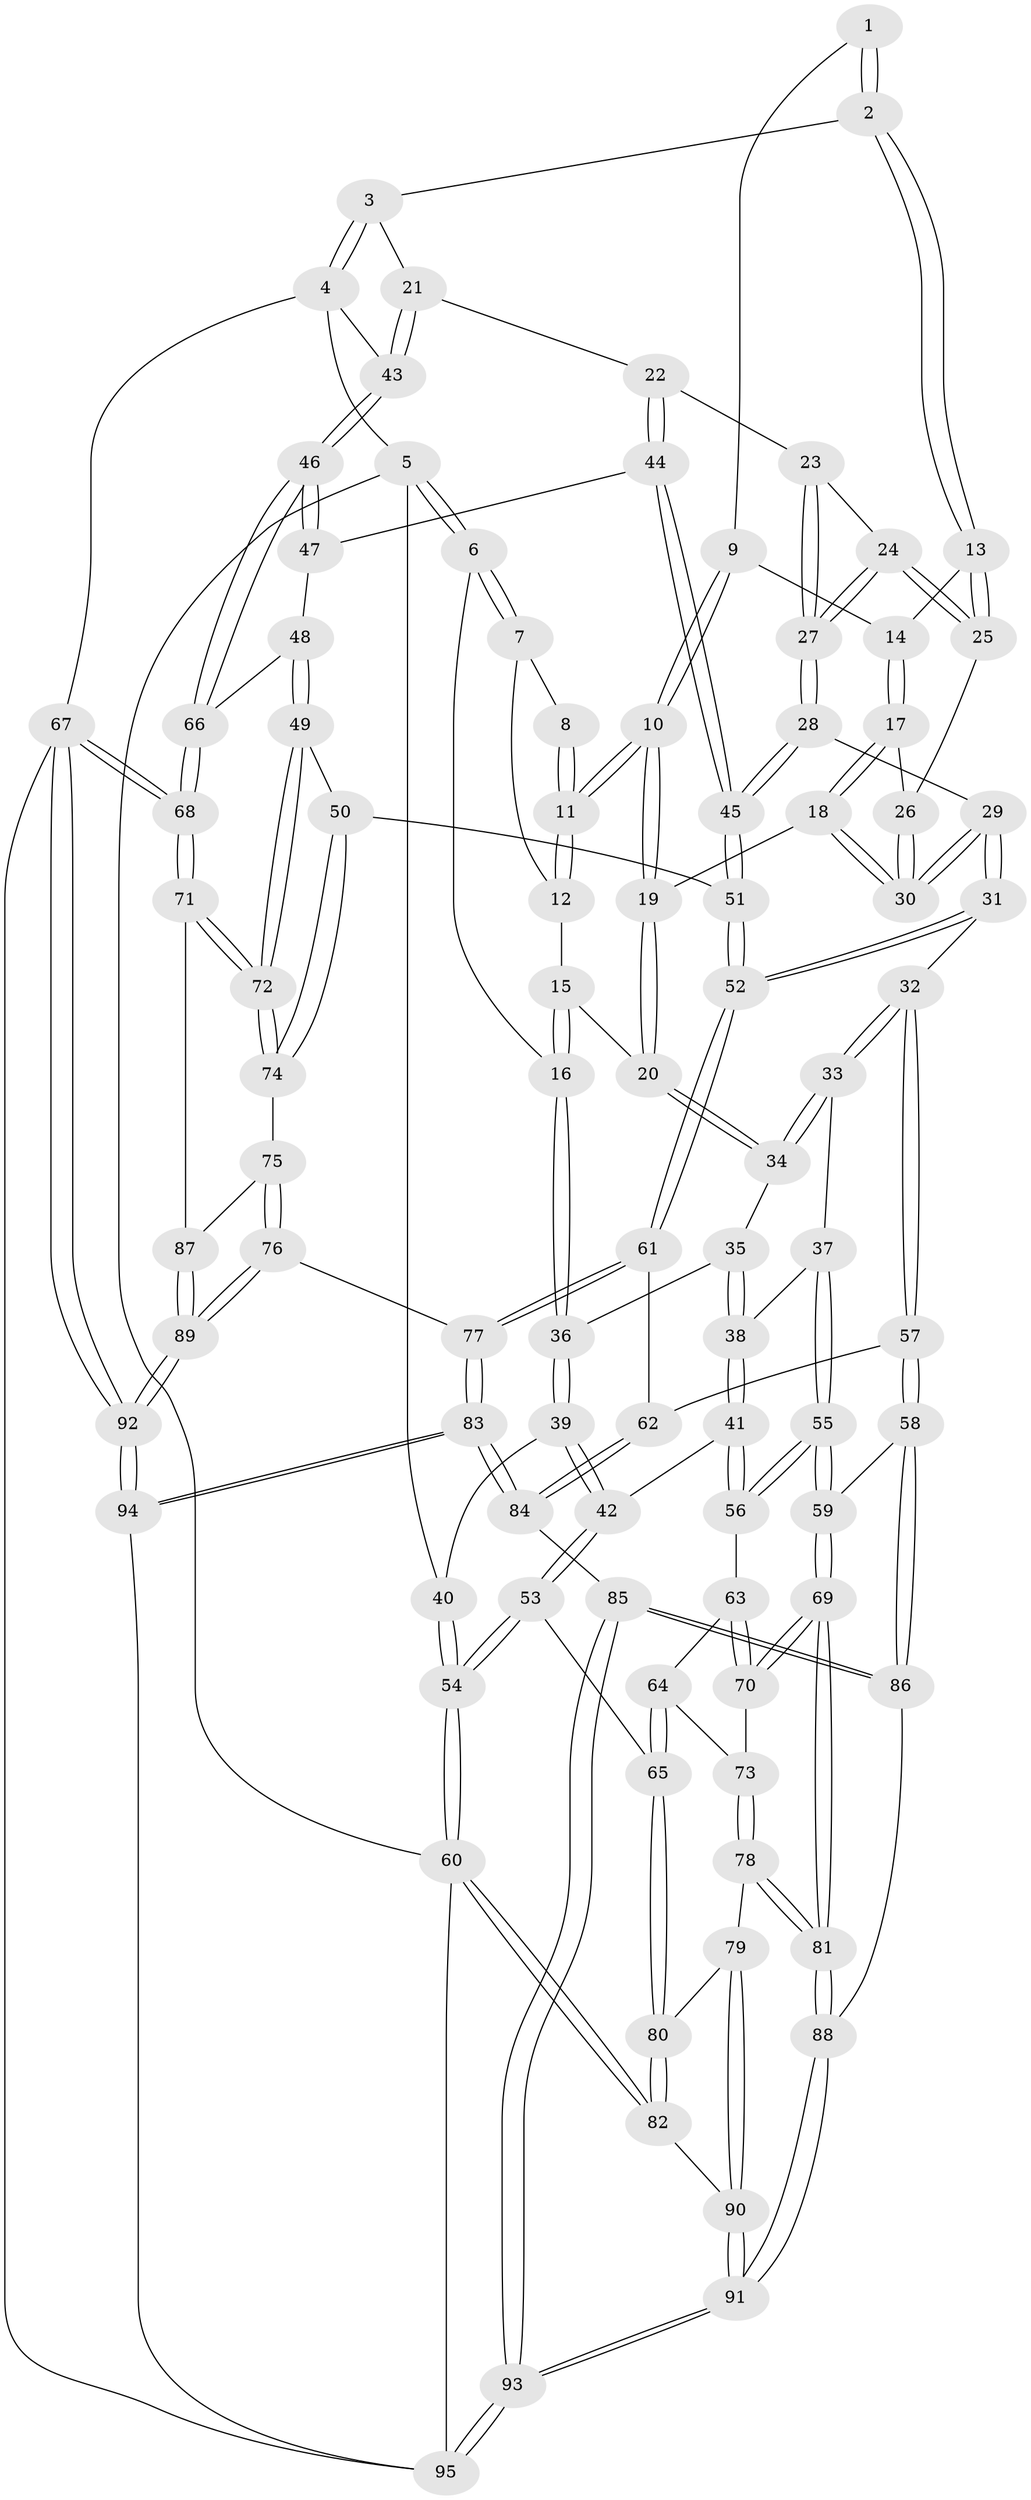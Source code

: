 // Generated by graph-tools (version 1.1) at 2025/51/03/09/25 03:51:04]
// undirected, 95 vertices, 234 edges
graph export_dot {
graph [start="1"]
  node [color=gray90,style=filled];
  1 [pos="+0.454016473350144+0"];
  2 [pos="+0.7138466750080463+0"];
  3 [pos="+0.7492086737283454+0"];
  4 [pos="+1+0"];
  5 [pos="+0+0"];
  6 [pos="+0.03702118126431427+0"];
  7 [pos="+0.18314691614102702+0"];
  8 [pos="+0.26999036092657486+0"];
  9 [pos="+0.42820759139420106+0.041164852410113625"];
  10 [pos="+0.4036052651946512+0.130939722491259"];
  11 [pos="+0.37140066271737643+0.10077305649333698"];
  12 [pos="+0.3066232708886782+0.06738534068027098"];
  13 [pos="+0.6585947284483115+0"];
  14 [pos="+0.5029345298505502+0.0777482285988797"];
  15 [pos="+0.2878711721290757+0.10332413478245929"];
  16 [pos="+0.20204367669482604+0.1680942705642137"];
  17 [pos="+0.4730550567161896+0.13368171688732428"];
  18 [pos="+0.43897380787590357+0.15750822706375478"];
  19 [pos="+0.40666156384853674+0.14696744685737448"];
  20 [pos="+0.39174815885005615+0.15770903950341666"];
  21 [pos="+0.8284300301009012+0.1990803511189706"];
  22 [pos="+0.8193538619739937+0.21465761907111794"];
  23 [pos="+0.7544937801856357+0.2089405704246533"];
  24 [pos="+0.652510732095292+0.13933829112004648"];
  25 [pos="+0.6349086791338411+0.05106266190036813"];
  26 [pos="+0.5684729582914129+0.12008562645977756"];
  27 [pos="+0.5956280526740233+0.27927385970642893"];
  28 [pos="+0.5858463670085574+0.2903355058709989"];
  29 [pos="+0.5468279100481145+0.29745196764305126"];
  30 [pos="+0.5353090472175273+0.2724429217695644"];
  31 [pos="+0.5239451032999637+0.32841505040420793"];
  32 [pos="+0.4638408462847072+0.36965145102996905"];
  33 [pos="+0.3775077523456626+0.3405585982458408"];
  34 [pos="+0.3592136360508815+0.1886978936692195"];
  35 [pos="+0.2627904365390612+0.1957534553231656"];
  36 [pos="+0.20250140036662953+0.17690277240423774"];
  37 [pos="+0.3448343630592594+0.3472673037650011"];
  38 [pos="+0.31451038994677405+0.350444303806693"];
  39 [pos="+0.12916280109215197+0.2630199284845001"];
  40 [pos="+0+0"];
  41 [pos="+0.22381072960239448+0.3923255954653589"];
  42 [pos="+0.11701381820398335+0.3311090957142244"];
  43 [pos="+1+0.13313544439140743"];
  44 [pos="+0.8206171331635017+0.2634341326034708"];
  45 [pos="+0.7323851308826091+0.37131781785819995"];
  46 [pos="+1+0.2546034929789606"];
  47 [pos="+0.8866323143378205+0.3214899629032888"];
  48 [pos="+0.9040687399860309+0.43350046703624595"];
  49 [pos="+0.8509110773418103+0.5078992371304611"];
  50 [pos="+0.7918917011495787+0.509000752139866"];
  51 [pos="+0.7512785629786416+0.498208440523681"];
  52 [pos="+0.6771648100362452+0.5377250745407525"];
  53 [pos="+0+0.4529563993519073"];
  54 [pos="+0+0.4523641491691956"];
  55 [pos="+0.3417394771333692+0.5514389198744"];
  56 [pos="+0.23924827012924477+0.467120250039347"];
  57 [pos="+0.4495669003704958+0.5644003246766824"];
  58 [pos="+0.39044724376967355+0.5946693156053758"];
  59 [pos="+0.387091529656423+0.5955706626145492"];
  60 [pos="+0+0.9024030125862486"];
  61 [pos="+0.6708064895310515+0.5443911875325178"];
  62 [pos="+0.5018743349605068+0.5786681118775154"];
  63 [pos="+0.16493200353949566+0.5461220514661737"];
  64 [pos="+0.14042665724013834+0.5635706071506064"];
  65 [pos="+0.07843762215644404+0.5836228514990466"];
  66 [pos="+1+0.3553900317351133"];
  67 [pos="+1+1"];
  68 [pos="+1+0.7181250328687067"];
  69 [pos="+0.38394679033939244+0.5990929157558311"];
  70 [pos="+0.28479670824273684+0.6081029957333899"];
  71 [pos="+1+0.6641050570349646"];
  72 [pos="+0.9848896979153168+0.6236763482306031"];
  73 [pos="+0.22655106280760043+0.6256108088479708"];
  74 [pos="+0.80545038140315+0.685098739087406"];
  75 [pos="+0.8021335166244408+0.6914865274512838"];
  76 [pos="+0.7224127545480494+0.7909719489136935"];
  77 [pos="+0.7009709885309603+0.7865493207926874"];
  78 [pos="+0.17708647417205237+0.7096478563887058"];
  79 [pos="+0.15417836074091468+0.7183325906825582"];
  80 [pos="+0.09255895113678894+0.6421013701056196"];
  81 [pos="+0.3340010469226027+0.7109454811380932"];
  82 [pos="+0+0.8525031852581407"];
  83 [pos="+0.609777311578404+0.8191844878363379"];
  84 [pos="+0.603307107099631+0.8179799701530927"];
  85 [pos="+0.5682284620848967+0.8264038182338566"];
  86 [pos="+0.4966058928688889+0.7917131600928505"];
  87 [pos="+0.91088995489476+0.7255055121270462"];
  88 [pos="+0.3397894368172482+0.7909237957290263"];
  89 [pos="+0.7680855833372647+0.8221816003131354"];
  90 [pos="+0.1335800614858618+0.8617878740397017"];
  91 [pos="+0.2679485939508147+0.9757037474506736"];
  92 [pos="+1+1"];
  93 [pos="+0.30619957151448346+1"];
  94 [pos="+0.6603984691459343+1"];
  95 [pos="+0.3087660838241599+1"];
  1 -- 2;
  1 -- 2;
  1 -- 9;
  2 -- 3;
  2 -- 13;
  2 -- 13;
  3 -- 4;
  3 -- 4;
  3 -- 21;
  4 -- 5;
  4 -- 43;
  4 -- 67;
  5 -- 6;
  5 -- 6;
  5 -- 40;
  5 -- 60;
  6 -- 7;
  6 -- 7;
  6 -- 16;
  7 -- 8;
  7 -- 12;
  8 -- 11;
  8 -- 11;
  9 -- 10;
  9 -- 10;
  9 -- 14;
  10 -- 11;
  10 -- 11;
  10 -- 19;
  10 -- 19;
  11 -- 12;
  11 -- 12;
  12 -- 15;
  13 -- 14;
  13 -- 25;
  13 -- 25;
  14 -- 17;
  14 -- 17;
  15 -- 16;
  15 -- 16;
  15 -- 20;
  16 -- 36;
  16 -- 36;
  17 -- 18;
  17 -- 18;
  17 -- 26;
  18 -- 19;
  18 -- 30;
  18 -- 30;
  19 -- 20;
  19 -- 20;
  20 -- 34;
  20 -- 34;
  21 -- 22;
  21 -- 43;
  21 -- 43;
  22 -- 23;
  22 -- 44;
  22 -- 44;
  23 -- 24;
  23 -- 27;
  23 -- 27;
  24 -- 25;
  24 -- 25;
  24 -- 27;
  24 -- 27;
  25 -- 26;
  26 -- 30;
  26 -- 30;
  27 -- 28;
  27 -- 28;
  28 -- 29;
  28 -- 45;
  28 -- 45;
  29 -- 30;
  29 -- 30;
  29 -- 31;
  29 -- 31;
  31 -- 32;
  31 -- 52;
  31 -- 52;
  32 -- 33;
  32 -- 33;
  32 -- 57;
  32 -- 57;
  33 -- 34;
  33 -- 34;
  33 -- 37;
  34 -- 35;
  35 -- 36;
  35 -- 38;
  35 -- 38;
  36 -- 39;
  36 -- 39;
  37 -- 38;
  37 -- 55;
  37 -- 55;
  38 -- 41;
  38 -- 41;
  39 -- 40;
  39 -- 42;
  39 -- 42;
  40 -- 54;
  40 -- 54;
  41 -- 42;
  41 -- 56;
  41 -- 56;
  42 -- 53;
  42 -- 53;
  43 -- 46;
  43 -- 46;
  44 -- 45;
  44 -- 45;
  44 -- 47;
  45 -- 51;
  45 -- 51;
  46 -- 47;
  46 -- 47;
  46 -- 66;
  46 -- 66;
  47 -- 48;
  48 -- 49;
  48 -- 49;
  48 -- 66;
  49 -- 50;
  49 -- 72;
  49 -- 72;
  50 -- 51;
  50 -- 74;
  50 -- 74;
  51 -- 52;
  51 -- 52;
  52 -- 61;
  52 -- 61;
  53 -- 54;
  53 -- 54;
  53 -- 65;
  54 -- 60;
  54 -- 60;
  55 -- 56;
  55 -- 56;
  55 -- 59;
  55 -- 59;
  56 -- 63;
  57 -- 58;
  57 -- 58;
  57 -- 62;
  58 -- 59;
  58 -- 86;
  58 -- 86;
  59 -- 69;
  59 -- 69;
  60 -- 82;
  60 -- 82;
  60 -- 95;
  61 -- 62;
  61 -- 77;
  61 -- 77;
  62 -- 84;
  62 -- 84;
  63 -- 64;
  63 -- 70;
  63 -- 70;
  64 -- 65;
  64 -- 65;
  64 -- 73;
  65 -- 80;
  65 -- 80;
  66 -- 68;
  66 -- 68;
  67 -- 68;
  67 -- 68;
  67 -- 92;
  67 -- 92;
  67 -- 95;
  68 -- 71;
  68 -- 71;
  69 -- 70;
  69 -- 70;
  69 -- 81;
  69 -- 81;
  70 -- 73;
  71 -- 72;
  71 -- 72;
  71 -- 87;
  72 -- 74;
  72 -- 74;
  73 -- 78;
  73 -- 78;
  74 -- 75;
  75 -- 76;
  75 -- 76;
  75 -- 87;
  76 -- 77;
  76 -- 89;
  76 -- 89;
  77 -- 83;
  77 -- 83;
  78 -- 79;
  78 -- 81;
  78 -- 81;
  79 -- 80;
  79 -- 90;
  79 -- 90;
  80 -- 82;
  80 -- 82;
  81 -- 88;
  81 -- 88;
  82 -- 90;
  83 -- 84;
  83 -- 84;
  83 -- 94;
  83 -- 94;
  84 -- 85;
  85 -- 86;
  85 -- 86;
  85 -- 93;
  85 -- 93;
  86 -- 88;
  87 -- 89;
  87 -- 89;
  88 -- 91;
  88 -- 91;
  89 -- 92;
  89 -- 92;
  90 -- 91;
  90 -- 91;
  91 -- 93;
  91 -- 93;
  92 -- 94;
  92 -- 94;
  93 -- 95;
  93 -- 95;
  94 -- 95;
}
